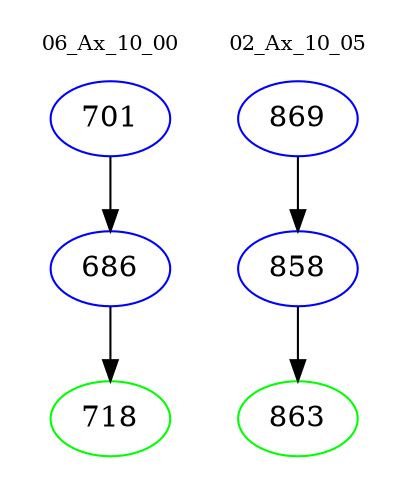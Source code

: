 digraph{
subgraph cluster_0 {
color = white
label = "06_Ax_10_00";
fontsize=10;
T0_701 [label="701", color="blue"]
T0_701 -> T0_686 [color="black"]
T0_686 [label="686", color="blue"]
T0_686 -> T0_718 [color="black"]
T0_718 [label="718", color="green"]
}
subgraph cluster_1 {
color = white
label = "02_Ax_10_05";
fontsize=10;
T1_869 [label="869", color="blue"]
T1_869 -> T1_858 [color="black"]
T1_858 [label="858", color="blue"]
T1_858 -> T1_863 [color="black"]
T1_863 [label="863", color="green"]
}
}
